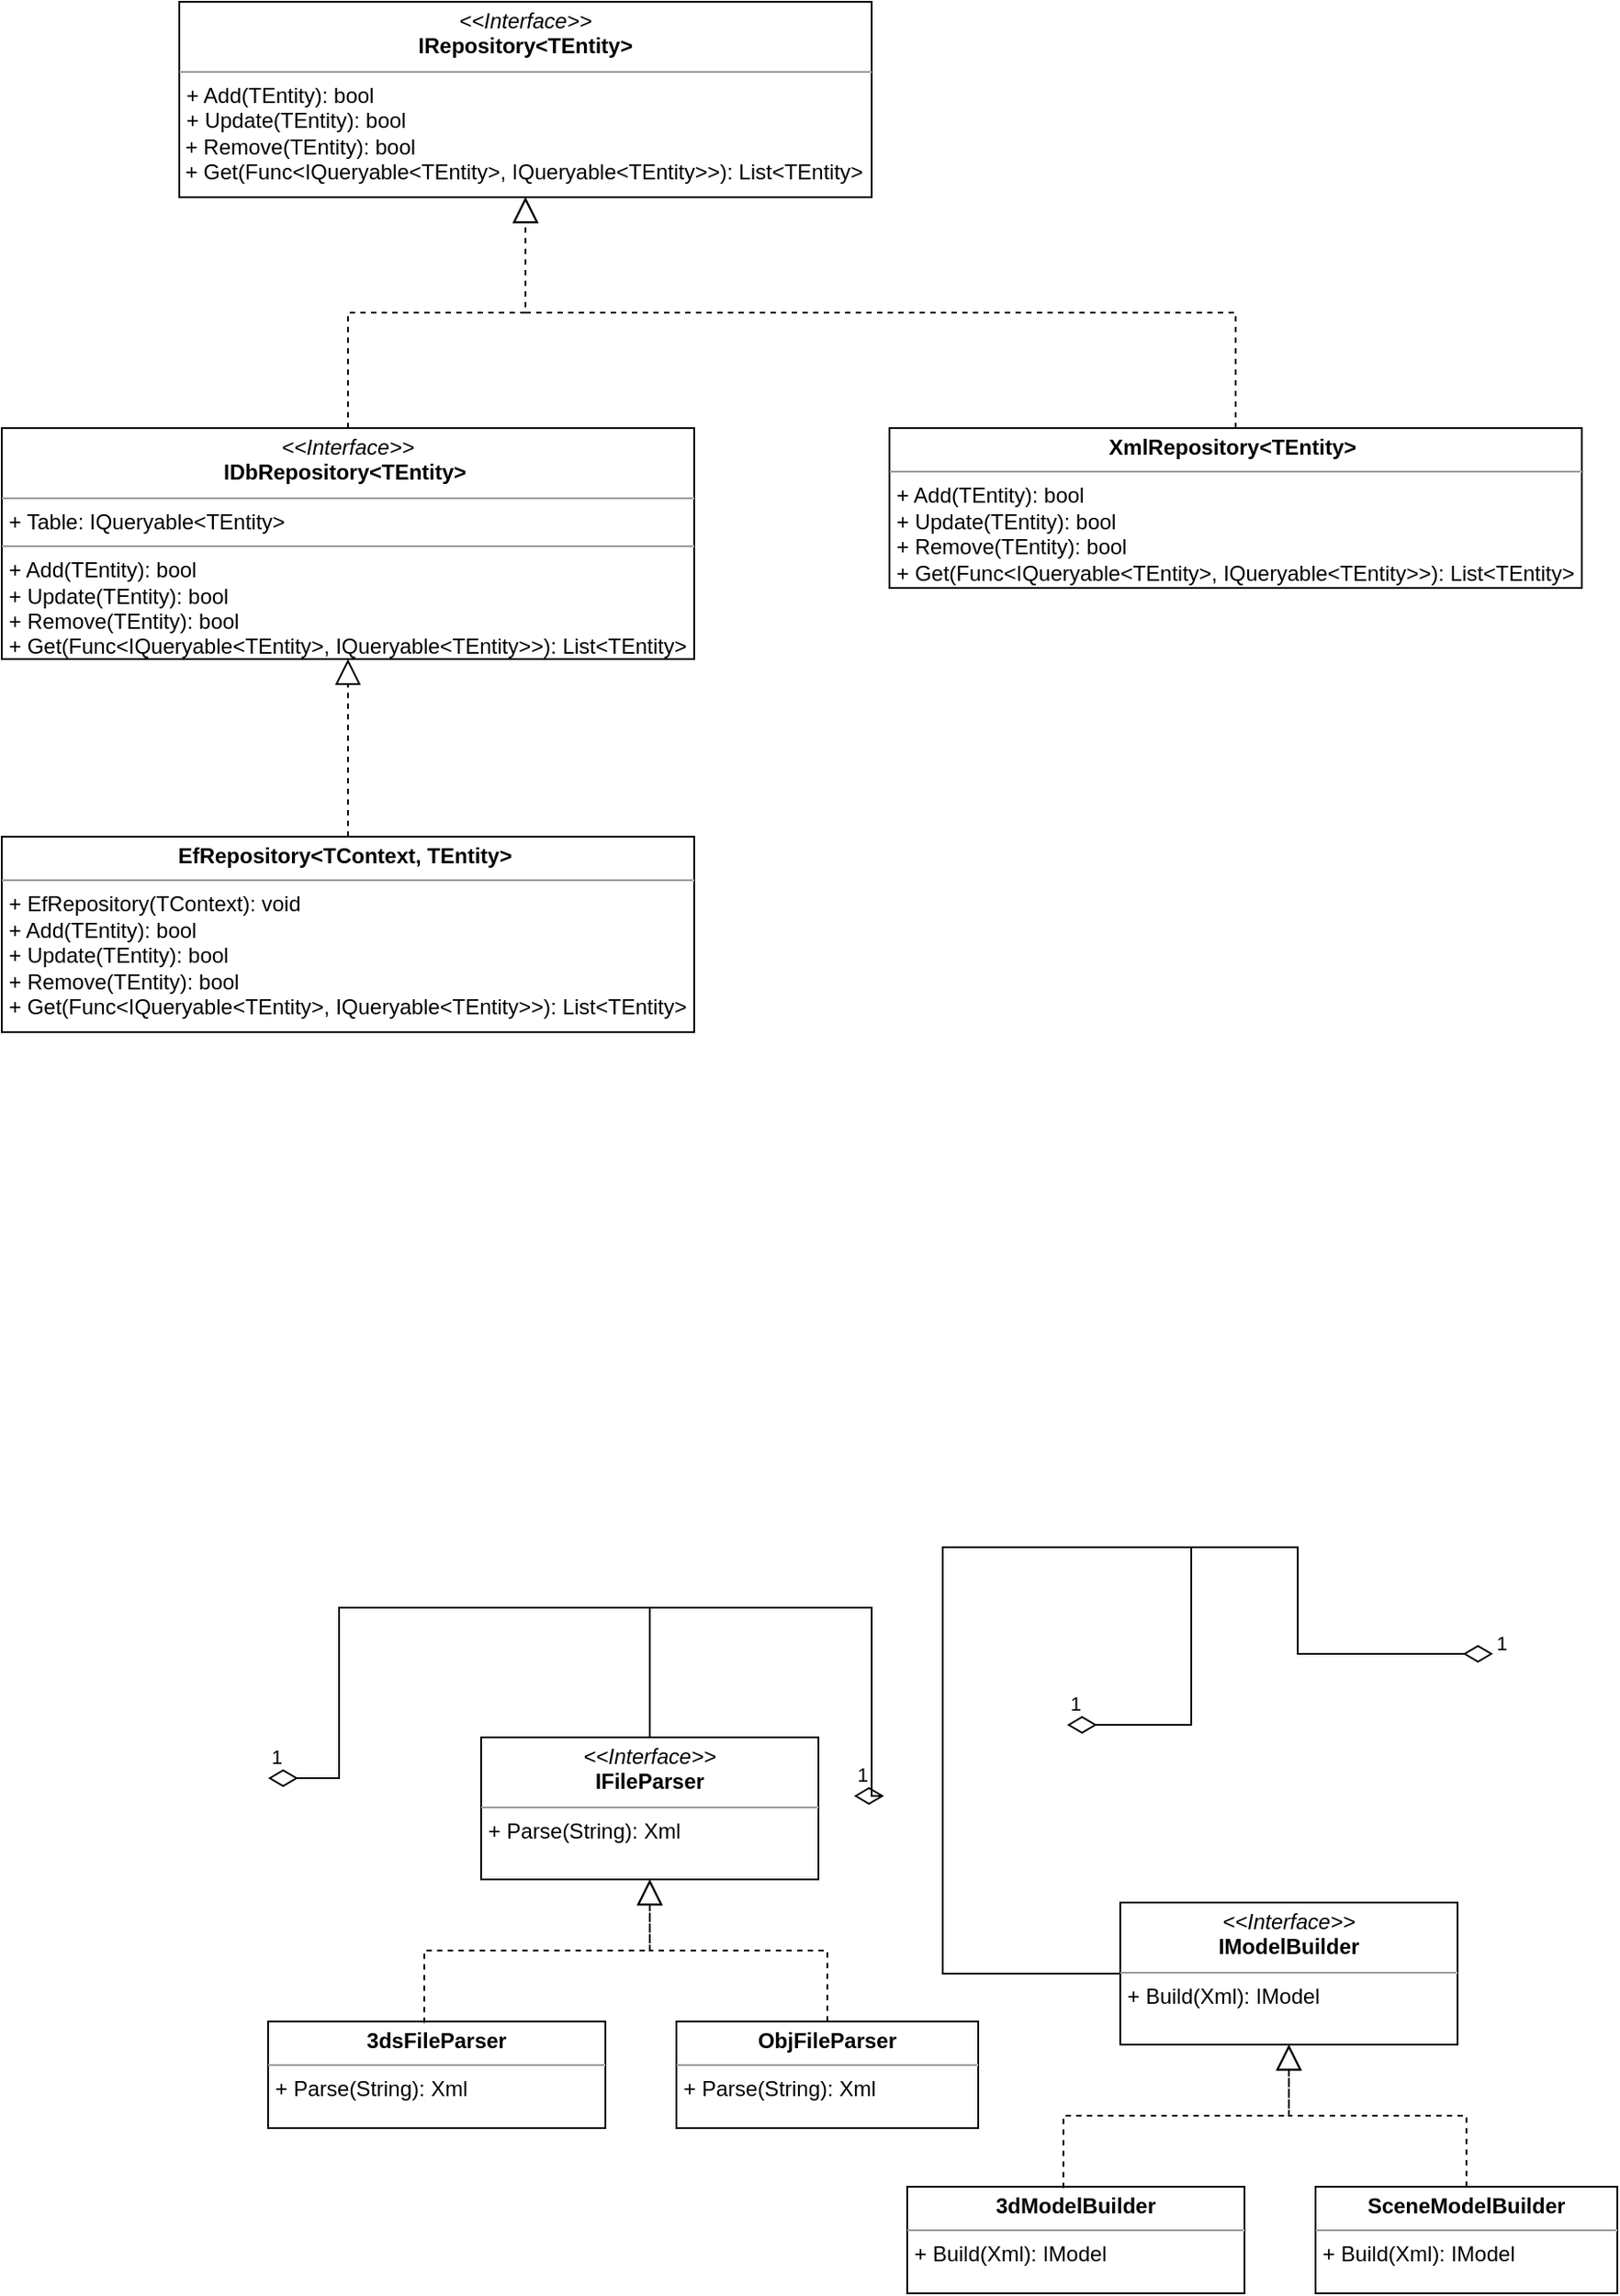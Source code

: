 <mxfile version="14.9.0" type="github" pages="2">
  <diagram id="AK-iGJzDlFNvxhwOBNrH" name="Repository">
    <mxGraphModel dx="868" dy="482" grid="1" gridSize="10" guides="1" tooltips="1" connect="1" arrows="1" fold="1" page="1" pageScale="1" pageWidth="1169" pageHeight="827" math="0" shadow="0">
      <root>
        <mxCell id="0" />
        <mxCell id="1" parent="0" />
        <mxCell id="6JdgwQuU5q2KGwENqL2I-1" value="&lt;p style=&quot;margin: 0px ; margin-top: 4px ; text-align: center&quot;&gt;&lt;i&gt;&amp;lt;&amp;lt;Interface&amp;gt;&amp;gt;&lt;/i&gt;&lt;br&gt;&lt;b&gt;IRepository&amp;lt;TEntity&amp;gt;&lt;/b&gt;&lt;br&gt;&lt;/p&gt;&lt;hr size=&quot;1&quot;&gt;&lt;p style=&quot;margin: 0px ; margin-left: 4px&quot;&gt;+ Add(TEntity): bool&lt;br&gt;&lt;/p&gt;&lt;p style=&quot;margin: 0px ; margin-left: 4px&quot;&gt;&lt;span&gt;+ Update(TEntity): bool&lt;/span&gt;&lt;br&gt;&lt;/p&gt;&lt;p style=&quot;margin: 0px ; margin-left: 4px&quot;&gt;&lt;/p&gt;&amp;nbsp;+ Remove(TEntity): bool&lt;br&gt;&amp;nbsp;+ Get(Func&amp;lt;IQueryable&amp;lt;TEntity&amp;gt;, IQueryable&amp;lt;TEntity&amp;gt;&amp;gt;): List&amp;lt;TEntity&amp;gt;&amp;nbsp;" style="verticalAlign=top;align=left;overflow=fill;fontSize=12;fontFamily=Helvetica;html=1;" parent="1" vertex="1">
          <mxGeometry x="200" y="80" width="390" height="110" as="geometry" />
        </mxCell>
        <mxCell id="6JdgwQuU5q2KGwENqL2I-5" value="&lt;p style=&quot;margin: 0px ; margin-top: 4px ; text-align: center&quot;&gt;&lt;b&gt;XmlRepository&amp;lt;TEntity&amp;gt;&amp;nbsp;&lt;/b&gt;&lt;br&gt;&lt;/p&gt;&lt;hr size=&quot;1&quot;&gt;&lt;p style=&quot;margin: 0px 0px 0px 4px&quot;&gt;+ Add(TEntity): bool&lt;br&gt;&lt;/p&gt;&lt;p style=&quot;margin: 0px 0px 0px 4px&quot;&gt;+ Update(TEntity): bool&lt;br&gt;&lt;/p&gt;&lt;p style=&quot;margin: 0px 0px 0px 4px&quot;&gt;&lt;/p&gt;&lt;p style=&quot;margin: 0px ; margin-left: 4px&quot;&gt;+ Remove(TEntity): bool&lt;br&gt;+ Get(Func&amp;lt;IQueryable&amp;lt;TEntity&amp;gt;, IQueryable&amp;lt;TEntity&amp;gt;&amp;gt;): List&amp;lt;TEntity&amp;gt;&lt;br&gt;&lt;/p&gt;" style="verticalAlign=top;align=left;overflow=fill;fontSize=12;fontFamily=Helvetica;html=1;" parent="1" vertex="1">
          <mxGeometry x="600" y="320" width="390" height="90" as="geometry" />
        </mxCell>
        <mxCell id="6JdgwQuU5q2KGwENqL2I-6" value="" style="endArrow=block;dashed=1;endFill=0;endSize=12;html=1;entryX=0.5;entryY=1;entryDx=0;entryDy=0;edgeStyle=orthogonalEdgeStyle;rounded=0;" parent="1" source="VGBqMwCMSt9ttKQkOgo9-5" target="6JdgwQuU5q2KGwENqL2I-1" edge="1">
          <mxGeometry width="160" relative="1" as="geometry">
            <mxPoint x="80" y="490" as="sourcePoint" />
            <mxPoint x="240" y="490" as="targetPoint" />
          </mxGeometry>
        </mxCell>
        <mxCell id="6JdgwQuU5q2KGwENqL2I-7" value="" style="endArrow=block;dashed=1;endFill=0;endSize=12;html=1;exitX=0.5;exitY=0;exitDx=0;exitDy=0;edgeStyle=orthogonalEdgeStyle;rounded=0;" parent="1" source="6JdgwQuU5q2KGwENqL2I-5" target="6JdgwQuU5q2KGwENqL2I-1" edge="1">
          <mxGeometry width="160" relative="1" as="geometry">
            <mxPoint x="250" y="481.04" as="sourcePoint" />
            <mxPoint x="447.03" y="400" as="targetPoint" />
          </mxGeometry>
        </mxCell>
        <mxCell id="xq73Ia8YPxoX5879JOja-1" value="&lt;p style=&quot;margin: 0px ; margin-top: 4px ; text-align: center&quot;&gt;&lt;i&gt;&amp;lt;&amp;lt;Interface&amp;gt;&amp;gt;&lt;/i&gt;&lt;br&gt;&lt;b&gt;IFileParser&lt;/b&gt;&lt;/p&gt;&lt;hr size=&quot;1&quot;&gt;&lt;p style=&quot;margin: 0px ; margin-left: 4px&quot;&gt;+ Parse(String): Xml&lt;br&gt;&lt;/p&gt;" style="verticalAlign=top;align=left;overflow=fill;fontSize=12;fontFamily=Helvetica;html=1;" parent="1" vertex="1">
          <mxGeometry x="370" y="1057" width="190" height="80" as="geometry" />
        </mxCell>
        <mxCell id="xq73Ia8YPxoX5879JOja-2" value="&lt;p style=&quot;margin: 0px ; margin-top: 4px ; text-align: center&quot;&gt;&lt;b&gt;3dsFileParser&lt;/b&gt;&lt;/p&gt;&lt;hr size=&quot;1&quot;&gt;&lt;p style=&quot;margin: 0px ; margin-left: 4px&quot;&gt;+ Parse(String): Xml&lt;br&gt;&lt;/p&gt;" style="verticalAlign=top;align=left;overflow=fill;fontSize=12;fontFamily=Helvetica;html=1;" parent="1" vertex="1">
          <mxGeometry x="250" y="1217" width="190" height="60" as="geometry" />
        </mxCell>
        <mxCell id="xq73Ia8YPxoX5879JOja-3" value="&lt;p style=&quot;outline: 0px ; margin: 4px 0px 0px ; text-align: center&quot;&gt;&lt;b style=&quot;outline: 0px&quot;&gt;ObjFileParser&lt;/b&gt;&lt;/p&gt;&lt;hr size=&quot;1&quot;&gt;&lt;p style=&quot;margin: 0px 0px 0px 4px&quot;&gt;+ Parse(String): Xml&lt;/p&gt;" style="verticalAlign=top;align=left;overflow=fill;fontSize=12;fontFamily=Helvetica;html=1;" parent="1" vertex="1">
          <mxGeometry x="480" y="1217" width="170" height="60" as="geometry" />
        </mxCell>
        <mxCell id="xq73Ia8YPxoX5879JOja-4" value="" style="endArrow=block;dashed=1;endFill=0;endSize=12;html=1;entryX=0.5;entryY=1;entryDx=0;entryDy=0;exitX=0.463;exitY=0.013;exitDx=0;exitDy=0;exitPerimeter=0;edgeStyle=orthogonalEdgeStyle;rounded=0;" parent="1" source="xq73Ia8YPxoX5879JOja-2" target="xq73Ia8YPxoX5879JOja-1" edge="1">
          <mxGeometry width="160" relative="1" as="geometry">
            <mxPoint x="250" y="1407" as="sourcePoint" />
            <mxPoint x="410" y="1407" as="targetPoint" />
          </mxGeometry>
        </mxCell>
        <mxCell id="xq73Ia8YPxoX5879JOja-5" value="" style="endArrow=block;dashed=1;endFill=0;endSize=12;html=1;exitX=0.5;exitY=0;exitDx=0;exitDy=0;edgeStyle=orthogonalEdgeStyle;rounded=0;" parent="1" source="xq73Ia8YPxoX5879JOja-3" target="xq73Ia8YPxoX5879JOja-1" edge="1">
          <mxGeometry width="160" relative="1" as="geometry">
            <mxPoint x="420" y="1398.04" as="sourcePoint" />
            <mxPoint x="617.03" y="1317" as="targetPoint" />
          </mxGeometry>
        </mxCell>
        <mxCell id="ouq7zTjCDgWqAzeL-4EP-1" value="&lt;p style=&quot;margin: 0px ; margin-top: 4px ; text-align: center&quot;&gt;&lt;i&gt;&amp;lt;&amp;lt;Interface&amp;gt;&amp;gt;&lt;/i&gt;&lt;br&gt;&lt;b&gt;IModelBuilder&lt;/b&gt;&lt;/p&gt;&lt;hr size=&quot;1&quot;&gt;&lt;p style=&quot;margin: 0px ; margin-left: 4px&quot;&gt;+ Build(Xml): IModel&lt;br&gt;&lt;/p&gt;" style="verticalAlign=top;align=left;overflow=fill;fontSize=12;fontFamily=Helvetica;html=1;" parent="1" vertex="1">
          <mxGeometry x="730" y="1150" width="190" height="80" as="geometry" />
        </mxCell>
        <mxCell id="ouq7zTjCDgWqAzeL-4EP-2" value="&lt;p style=&quot;margin: 0px ; margin-top: 4px ; text-align: center&quot;&gt;&lt;b&gt;3dModelBuilder&lt;/b&gt;&lt;/p&gt;&lt;hr size=&quot;1&quot;&gt;&lt;p style=&quot;margin: 0px ; margin-left: 4px&quot;&gt;+ Build(Xml): IModel&lt;br&gt;&lt;/p&gt;" style="verticalAlign=top;align=left;overflow=fill;fontSize=12;fontFamily=Helvetica;html=1;" parent="1" vertex="1">
          <mxGeometry x="610" y="1310" width="190" height="60" as="geometry" />
        </mxCell>
        <mxCell id="ouq7zTjCDgWqAzeL-4EP-3" value="&lt;p style=&quot;outline: 0px ; margin: 4px 0px 0px ; text-align: center&quot;&gt;&lt;b style=&quot;outline: 0px&quot;&gt;SceneModelBuilder&lt;/b&gt;&lt;/p&gt;&lt;hr size=&quot;1&quot;&gt;&lt;p style=&quot;margin: 0px 0px 0px 4px&quot;&gt;+ Build(Xml): IModel&lt;br&gt;&lt;/p&gt;" style="verticalAlign=top;align=left;overflow=fill;fontSize=12;fontFamily=Helvetica;html=1;" parent="1" vertex="1">
          <mxGeometry x="840" y="1310" width="170" height="60" as="geometry" />
        </mxCell>
        <mxCell id="ouq7zTjCDgWqAzeL-4EP-4" value="" style="endArrow=block;dashed=1;endFill=0;endSize=12;html=1;entryX=0.5;entryY=1;entryDx=0;entryDy=0;exitX=0.463;exitY=0.013;exitDx=0;exitDy=0;exitPerimeter=0;edgeStyle=orthogonalEdgeStyle;rounded=0;" parent="1" source="ouq7zTjCDgWqAzeL-4EP-2" target="ouq7zTjCDgWqAzeL-4EP-1" edge="1">
          <mxGeometry width="160" relative="1" as="geometry">
            <mxPoint x="610" y="1500" as="sourcePoint" />
            <mxPoint x="770" y="1500" as="targetPoint" />
          </mxGeometry>
        </mxCell>
        <mxCell id="ouq7zTjCDgWqAzeL-4EP-5" value="" style="endArrow=block;dashed=1;endFill=0;endSize=12;html=1;exitX=0.5;exitY=0;exitDx=0;exitDy=0;edgeStyle=orthogonalEdgeStyle;rounded=0;" parent="1" source="ouq7zTjCDgWqAzeL-4EP-3" target="ouq7zTjCDgWqAzeL-4EP-1" edge="1">
          <mxGeometry width="160" relative="1" as="geometry">
            <mxPoint x="780" y="1491.04" as="sourcePoint" />
            <mxPoint x="977.03" y="1410" as="targetPoint" />
          </mxGeometry>
        </mxCell>
        <mxCell id="W3vybs4YoK9HtLYrzw3h-2" value="1" style="endArrow=none;html=1;endSize=12;startArrow=diamondThin;startSize=14;startFill=0;edgeStyle=orthogonalEdgeStyle;align=left;verticalAlign=bottom;endFill=0;rounded=0;" parent="1" target="xq73Ia8YPxoX5879JOja-1" edge="1">
          <mxGeometry x="-1" y="3" relative="1" as="geometry">
            <mxPoint x="250" y="1080" as="sourcePoint" />
            <mxPoint x="640" y="1000" as="targetPoint" />
            <Array as="points">
              <mxPoint x="290" y="984" />
              <mxPoint x="465" y="984" />
            </Array>
          </mxGeometry>
        </mxCell>
        <mxCell id="W3vybs4YoK9HtLYrzw3h-3" value="1" style="endArrow=none;html=1;endSize=12;startArrow=diamondThin;startSize=14;startFill=0;edgeStyle=orthogonalEdgeStyle;align=left;verticalAlign=bottom;endFill=0;rounded=0;" parent="1" target="xq73Ia8YPxoX5879JOja-1" edge="1">
          <mxGeometry x="-1" y="3" relative="1" as="geometry">
            <mxPoint x="580" y="1090" as="sourcePoint" />
            <mxPoint x="475" y="980" as="targetPoint" />
            <Array as="points">
              <mxPoint x="590" y="984" />
              <mxPoint x="465" y="984" />
            </Array>
          </mxGeometry>
        </mxCell>
        <mxCell id="W3vybs4YoK9HtLYrzw3h-4" value="1" style="endArrow=none;html=1;endSize=12;startArrow=diamondThin;startSize=14;startFill=0;edgeStyle=orthogonalEdgeStyle;align=left;verticalAlign=bottom;endFill=0;rounded=0;entryX=0;entryY=0.5;entryDx=0;entryDy=0;" parent="1" target="ouq7zTjCDgWqAzeL-4EP-1" edge="1">
          <mxGeometry x="-1" y="3" relative="1" as="geometry">
            <mxPoint x="700" y="1050" as="sourcePoint" />
            <mxPoint x="485" y="990" as="targetPoint" />
            <Array as="points">
              <mxPoint x="770" y="1050" />
              <mxPoint x="770" y="950" />
              <mxPoint x="630" y="950" />
              <mxPoint x="630" y="1190" />
            </Array>
          </mxGeometry>
        </mxCell>
        <mxCell id="W3vybs4YoK9HtLYrzw3h-5" value="1" style="endArrow=none;html=1;endSize=12;startArrow=diamondThin;startSize=14;startFill=0;edgeStyle=orthogonalEdgeStyle;align=left;verticalAlign=bottom;endFill=0;rounded=0;" parent="1" target="ouq7zTjCDgWqAzeL-4EP-1" edge="1">
          <mxGeometry x="-1" y="3" relative="1" as="geometry">
            <mxPoint x="940" y="1010" as="sourcePoint" />
            <mxPoint x="740" y="1200" as="targetPoint" />
            <Array as="points">
              <mxPoint x="830" y="950" />
              <mxPoint x="630" y="950" />
              <mxPoint x="630" y="1190" />
            </Array>
          </mxGeometry>
        </mxCell>
        <mxCell id="VGBqMwCMSt9ttKQkOgo9-5" value="&lt;p style=&quot;margin: 0px ; margin-top: 4px ; text-align: center&quot;&gt;&lt;i&gt;&amp;lt;&amp;lt;Interface&amp;gt;&amp;gt;&lt;/i&gt;&lt;br&gt;&lt;b&gt;IDbRepository&amp;lt;TEntity&amp;gt;&amp;nbsp;&lt;/b&gt;&lt;br&gt;&lt;/p&gt;&lt;hr size=&quot;1&quot;&gt;&lt;p style=&quot;margin: 0px ; margin-left: 4px&quot;&gt;+ Table: IQueryable&amp;lt;TEntity&amp;gt;&amp;nbsp;&lt;br&gt;&lt;/p&gt;&lt;hr size=&quot;1&quot;&gt;&lt;p style=&quot;margin: 0px 0px 0px 4px&quot;&gt;+ Add(TEntity): bool&lt;br&gt;&lt;/p&gt;&lt;p style=&quot;outline: 0px ; margin: 0px 0px 0px 4px&quot;&gt;+ Update(TEntity): bool&lt;/p&gt;&lt;p style=&quot;margin: 0px 0px 0px 4px&quot;&gt;+ Remove(TEntity): bool&lt;/p&gt;&lt;p style=&quot;margin: 0px 0px 0px 4px&quot;&gt;+ Get(Func&amp;lt;IQueryable&amp;lt;TEntity&amp;gt;, IQueryable&amp;lt;TEntity&amp;gt;&amp;gt;): List&amp;lt;TEntity&amp;gt;&amp;nbsp;&lt;/p&gt;" style="verticalAlign=top;align=left;overflow=fill;fontSize=12;fontFamily=Helvetica;html=1;" parent="1" vertex="1">
          <mxGeometry x="100" y="320" width="390" height="130" as="geometry" />
        </mxCell>
        <mxCell id="VGBqMwCMSt9ttKQkOgo9-6" value="&lt;p style=&quot;margin: 0px ; margin-top: 4px ; text-align: center&quot;&gt;&lt;b&gt;EfRepository&amp;lt;TContext, TEntity&amp;gt;&amp;nbsp;&lt;/b&gt;&lt;br&gt;&lt;/p&gt;&lt;hr size=&quot;1&quot;&gt;&lt;p style=&quot;margin: 0px 0px 0px 4px&quot;&gt;+&amp;nbsp;EfRepository(TContext): void&lt;/p&gt;&lt;p style=&quot;margin: 0px 0px 0px 4px&quot;&gt;+ Add(TEntity): bool&lt;br&gt;&lt;/p&gt;&lt;p style=&quot;margin: 0px 0px 0px 4px&quot;&gt;+ Update(TEntity): bool&lt;br&gt;&lt;/p&gt;&lt;p style=&quot;margin: 0px 0px 0px 4px&quot;&gt;&lt;/p&gt;&lt;p style=&quot;margin: 0px ; margin-left: 4px&quot;&gt;+ Remove(TEntity): bool&lt;br&gt;+ Get(Func&amp;lt;IQueryable&amp;lt;TEntity&amp;gt;, IQueryable&amp;lt;TEntity&amp;gt;&amp;gt;): List&amp;lt;TEntity&amp;gt;&lt;br&gt;&lt;/p&gt;" style="verticalAlign=top;align=left;overflow=fill;fontSize=12;fontFamily=Helvetica;html=1;" parent="1" vertex="1">
          <mxGeometry x="100" y="550" width="390" height="110" as="geometry" />
        </mxCell>
        <mxCell id="VGBqMwCMSt9ttKQkOgo9-7" value="" style="endArrow=block;dashed=1;endFill=0;endSize=12;html=1;edgeStyle=orthogonalEdgeStyle;rounded=0;" parent="1" source="VGBqMwCMSt9ttKQkOgo9-6" target="VGBqMwCMSt9ttKQkOgo9-5" edge="1">
          <mxGeometry width="160" relative="1" as="geometry">
            <mxPoint x="305" y="330" as="sourcePoint" />
            <mxPoint x="405" y="200" as="targetPoint" />
          </mxGeometry>
        </mxCell>
      </root>
    </mxGraphModel>
  </diagram>
  <diagram id="s4SNmzAOuQfs6TTlEryH" name="Page-2">
    <mxGraphModel dx="2037" dy="482" grid="1" gridSize="10" guides="1" tooltips="1" connect="1" arrows="1" fold="1" page="1" pageScale="1" pageWidth="1169" pageHeight="827" math="0" shadow="0">
      <root>
        <mxCell id="svSCijLYjMoTOdasfPkZ-0" />
        <mxCell id="svSCijLYjMoTOdasfPkZ-1" parent="svSCijLYjMoTOdasfPkZ-0" />
        <mxCell id="svSCijLYjMoTOdasfPkZ-5" value="&lt;p style=&quot;margin: 0px ; margin-top: 4px ; text-align: center&quot;&gt;&lt;i&gt;&amp;lt;&amp;lt;Interface&amp;gt;&amp;gt;&lt;/i&gt;&lt;br&gt;&lt;b&gt;IDataProviderService&lt;/b&gt;&lt;/p&gt;&lt;hr size=&quot;1&quot;&gt;&lt;p style=&quot;margin: 0px ; margin-left: 4px&quot;&gt;&lt;/p&gt;&lt;p style=&quot;margin: 0px ; margin-left: 4px&quot;&gt;+ GetProvider(int): DataProvider&lt;/p&gt;&lt;p style=&quot;margin: 0px ; margin-left: 4px&quot;&gt;+ AddProvider(string): void&lt;/p&gt;&lt;p style=&quot;margin: 0px ; margin-left: 4px&quot;&gt;+ DeleteProvider(int): void&lt;/p&gt;&lt;p style=&quot;margin: 0px ; margin-left: 4px&quot;&gt;+ UpdateProvider(int, string): void&lt;/p&gt;&lt;p style=&quot;margin: 0px ; margin-left: 4px&quot;&gt;+ AddDataSoutceAttribute(int, int): void&lt;/p&gt;&lt;p style=&quot;margin: 0px ; margin-left: 4px&quot;&gt;+ AddFieldAttribute(int, int): void&lt;/p&gt;&lt;p style=&quot;margin: 0px 0px 0px 4px&quot;&gt;+ DeleteDataSoutceAttribute(int, int): void&lt;/p&gt;&lt;p style=&quot;margin: 0px 0px 0px 4px&quot;&gt;+ DeleteFieldAttribute(int, int): void&lt;/p&gt;&lt;p style=&quot;margin: 0px ; margin-left: 4px&quot;&gt;&lt;br&gt;&lt;/p&gt;" style="verticalAlign=top;align=left;overflow=fill;fontSize=12;fontFamily=Helvetica;html=1;" vertex="1" parent="svSCijLYjMoTOdasfPkZ-1">
          <mxGeometry x="-40" y="370" width="230" height="170" as="geometry" />
        </mxCell>
        <mxCell id="svSCijLYjMoTOdasfPkZ-6" value="&lt;p style=&quot;margin: 0px ; margin-top: 4px ; text-align: center&quot;&gt;&lt;i&gt;&amp;lt;&amp;lt;Interface&amp;gt;&amp;gt;&lt;/i&gt;&lt;br&gt;&lt;b&gt;IAttributeService&lt;/b&gt;&lt;/p&gt;&lt;hr size=&quot;1&quot;&gt;&lt;p style=&quot;margin: 0px ; margin-left: 4px&quot;&gt;&lt;/p&gt;&lt;p style=&quot;margin: 0px ; margin-left: 4px&quot;&gt;+ Add(Attribute): void&lt;br&gt;+ Delete(int): void&lt;/p&gt;&lt;p style=&quot;margin: 0px ; margin-left: 4px&quot;&gt;+ Update(Attribute): void&lt;/p&gt;&lt;p style=&quot;margin: 0px ; margin-left: 4px&quot;&gt;+ Get(id): Attribute&lt;/p&gt;&lt;p style=&quot;margin: 0px ; margin-left: 4px&quot;&gt;+ Get(): List&amp;lt;Attribute&amp;gt;&lt;br&gt;&lt;/p&gt;" style="verticalAlign=top;align=left;overflow=fill;fontSize=12;fontFamily=Helvetica;html=1;" vertex="1" parent="svSCijLYjMoTOdasfPkZ-1">
          <mxGeometry x="640" y="180" width="190" height="140" as="geometry" />
        </mxCell>
        <mxCell id="svSCijLYjMoTOdasfPkZ-15" value="&lt;p style=&quot;margin: 0px ; margin-top: 4px ; text-align: center&quot;&gt;&lt;b&gt;Attribute&lt;/b&gt;&lt;br&gt;&lt;/p&gt;&lt;hr size=&quot;1&quot;&gt;&lt;p style=&quot;margin: 0px ; margin-left: 4px&quot;&gt;+ Id: int&lt;br&gt;+ Name: string&lt;/p&gt;&lt;p style=&quot;margin: 0px ; margin-left: 4px&quot;&gt;+ Description: string&lt;/p&gt;&lt;p style=&quot;margin: 0px ; margin-left: 4px&quot;&gt;&lt;br&gt;&lt;/p&gt;" style="verticalAlign=top;align=left;overflow=fill;fontSize=12;fontFamily=Helvetica;html=1;" vertex="1" parent="svSCijLYjMoTOdasfPkZ-1">
          <mxGeometry x="340" y="205" width="190" height="90" as="geometry" />
        </mxCell>
        <mxCell id="svSCijLYjMoTOdasfPkZ-17" value="&lt;p style=&quot;margin: 0px ; margin-top: 4px ; text-align: center&quot;&gt;&lt;b&gt;DataProvider&lt;/b&gt;&lt;/p&gt;&lt;hr size=&quot;1&quot;&gt;&lt;p style=&quot;margin: 0px ; margin-left: 4px&quot;&gt;+ Id: int&lt;br&gt;+ Name: int&lt;/p&gt;&lt;p style=&quot;margin: 0px ; margin-left: 4px&quot;&gt;+ DataSourceAttributes: List&amp;lt;Attribute&amp;gt;&lt;/p&gt;&lt;p style=&quot;margin: 0px ; margin-left: 4px&quot;&gt;+ FieldAttributes: List&amp;lt;Attribute&amp;gt;&lt;/p&gt;&lt;hr size=&quot;1&quot;&gt;&lt;p style=&quot;margin: 0px ; margin-left: 4px&quot;&gt;&lt;br&gt;&lt;/p&gt;" style="verticalAlign=top;align=left;overflow=fill;fontSize=12;fontFamily=Helvetica;html=1;" vertex="1" parent="svSCijLYjMoTOdasfPkZ-1">
          <mxGeometry x="-45" y="190" width="240" height="120" as="geometry" />
        </mxCell>
        <mxCell id="svSCijLYjMoTOdasfPkZ-18" value="" style="endArrow=block;dashed=1;endFill=0;endSize=12;html=1;rounded=0;edgeStyle=orthogonalEdgeStyle;" edge="1" parent="svSCijLYjMoTOdasfPkZ-1" source="svSCijLYjMoTOdasfPkZ-22" target="svSCijLYjMoTOdasfPkZ-6">
          <mxGeometry width="160" relative="1" as="geometry">
            <mxPoint x="732.643" y="360" as="sourcePoint" />
            <mxPoint x="840" y="450" as="targetPoint" />
          </mxGeometry>
        </mxCell>
        <mxCell id="svSCijLYjMoTOdasfPkZ-21" value="1" style="endArrow=open;html=1;endSize=12;startArrow=diamondThin;startSize=14;startFill=0;edgeStyle=orthogonalEdgeStyle;align=left;verticalAlign=bottom;entryX=1;entryY=0.5;entryDx=0;entryDy=0;exitX=1;exitY=0.5;exitDx=0;exitDy=0;rounded=0;" edge="1" parent="svSCijLYjMoTOdasfPkZ-1" source="svSCijLYjMoTOdasfPkZ-22" target="svSCijLYjMoTOdasfPkZ-6">
          <mxGeometry x="-1" y="3" relative="1" as="geometry">
            <mxPoint x="630" y="510" as="sourcePoint" />
            <mxPoint x="790" y="510" as="targetPoint" />
            <Array as="points">
              <mxPoint x="1070" y="435" />
              <mxPoint x="1070" y="250" />
            </Array>
          </mxGeometry>
        </mxCell>
        <mxCell id="svSCijLYjMoTOdasfPkZ-22" value="&lt;p style=&quot;margin: 0px ; margin-top: 4px ; text-align: center&quot;&gt;&lt;b style=&quot;outline: 0px&quot;&gt;CacheAtributeService&lt;/b&gt;&lt;br&gt;&lt;/p&gt;&lt;hr size=&quot;1&quot;&gt;&lt;p style=&quot;margin: 0px ; margin-left: 4px&quot;&gt;&lt;/p&gt;&lt;p style=&quot;margin: 0px ; margin-left: 4px&quot;&gt;+ CacheAttributeService(IAttributeService, ICache): void&lt;br&gt;&lt;br&gt;&lt;/p&gt;" style="verticalAlign=top;align=left;overflow=fill;fontSize=12;fontFamily=Helvetica;html=1;" vertex="1" parent="svSCijLYjMoTOdasfPkZ-1">
          <mxGeometry x="730" y="400" width="310" height="70" as="geometry" />
        </mxCell>
        <mxCell id="svSCijLYjMoTOdasfPkZ-24" value="&lt;p style=&quot;margin: 0px ; margin-top: 4px ; text-align: center&quot;&gt;&lt;b style=&quot;outline: 0px&quot;&gt;AtributeService&lt;/b&gt;&lt;br&gt;&lt;/p&gt;&lt;hr size=&quot;1&quot;&gt;&lt;p style=&quot;margin: 0px ; margin-left: 4px&quot;&gt;&lt;/p&gt;&lt;p style=&quot;margin: 0px ; margin-left: 4px&quot;&gt;+ AttributeService(IRepository): void&lt;br&gt;&lt;br&gt;&lt;/p&gt;" style="verticalAlign=top;align=left;overflow=fill;fontSize=12;fontFamily=Helvetica;html=1;" vertex="1" parent="svSCijLYjMoTOdasfPkZ-1">
          <mxGeometry x="470" y="400" width="210" height="60" as="geometry" />
        </mxCell>
        <mxCell id="svSCijLYjMoTOdasfPkZ-25" value="" style="endArrow=block;dashed=1;endFill=0;endSize=12;html=1;exitX=0.5;exitY=0;exitDx=0;exitDy=0;edgeStyle=orthogonalEdgeStyle;rounded=0;" edge="1" parent="svSCijLYjMoTOdasfPkZ-1" source="svSCijLYjMoTOdasfPkZ-24" target="svSCijLYjMoTOdasfPkZ-6">
          <mxGeometry width="160" relative="1" as="geometry">
            <mxPoint x="732.643" y="360" as="sourcePoint" />
            <mxPoint x="840" y="450" as="targetPoint" />
            <Array as="points">
              <mxPoint x="575" y="360" />
              <mxPoint x="735" y="360" />
            </Array>
          </mxGeometry>
        </mxCell>
        <mxCell id="svSCijLYjMoTOdasfPkZ-26" value="&lt;p style=&quot;margin: 0px ; margin-top: 4px ; text-align: center&quot;&gt;&lt;b style=&quot;outline: 0px&quot;&gt;DataProviderService&lt;/b&gt;&lt;br&gt;&lt;/p&gt;&lt;hr size=&quot;1&quot;&gt;&lt;p style=&quot;margin: 0px ; margin-left: 4px&quot;&gt;&lt;/p&gt;&lt;p style=&quot;margin: 0px ; margin-left: 4px&quot;&gt;+ DataProviderService(IRepository, IAttributeService): void&lt;br&gt;&lt;br&gt;&lt;/p&gt;" style="verticalAlign=top;align=left;overflow=fill;fontSize=12;fontFamily=Helvetica;html=1;" vertex="1" parent="svSCijLYjMoTOdasfPkZ-1">
          <mxGeometry x="-260" y="600" width="320" height="60" as="geometry" />
        </mxCell>
        <mxCell id="svSCijLYjMoTOdasfPkZ-27" value="" style="endArrow=block;dashed=1;endFill=0;endSize=12;html=1;edgeStyle=orthogonalEdgeStyle;rounded=0;" edge="1" parent="svSCijLYjMoTOdasfPkZ-1" source="svSCijLYjMoTOdasfPkZ-26" target="svSCijLYjMoTOdasfPkZ-5">
          <mxGeometry width="160" relative="1" as="geometry">
            <mxPoint x="-214" y="430" as="sourcePoint" />
            <mxPoint x="70" y="600" as="targetPoint" />
            <Array as="points">
              <mxPoint x="-120" y="570" />
              <mxPoint x="75" y="570" />
            </Array>
          </mxGeometry>
        </mxCell>
        <mxCell id="svSCijLYjMoTOdasfPkZ-29" value="&lt;p style=&quot;margin: 0px ; margin-top: 4px ; text-align: center&quot;&gt;&lt;b style=&quot;outline: 0px&quot;&gt;CacheDataProviderService&lt;/b&gt;&lt;br&gt;&lt;/p&gt;&lt;hr size=&quot;1&quot;&gt;&lt;p style=&quot;margin: 0px ; margin-left: 4px&quot;&gt;&lt;/p&gt;&lt;p style=&quot;margin: 0px ; margin-left: 4px&quot;&gt;+ CacheDataProviderService(IDataProviderService, ICache): void&lt;br&gt;&lt;br&gt;&lt;/p&gt;" style="verticalAlign=top;align=left;overflow=fill;fontSize=12;fontFamily=Helvetica;html=1;" vertex="1" parent="svSCijLYjMoTOdasfPkZ-1">
          <mxGeometry x="100" y="600" width="360" height="60" as="geometry" />
        </mxCell>
        <mxCell id="svSCijLYjMoTOdasfPkZ-31" value="1" style="endArrow=open;html=1;endSize=12;startArrow=diamondThin;startSize=14;startFill=0;edgeStyle=orthogonalEdgeStyle;align=left;verticalAlign=bottom;rounded=0;" edge="1" parent="svSCijLYjMoTOdasfPkZ-1" source="svSCijLYjMoTOdasfPkZ-17" target="svSCijLYjMoTOdasfPkZ-15">
          <mxGeometry x="-1" y="3" relative="1" as="geometry">
            <mxPoint x="60" y="350" as="sourcePoint" />
            <mxPoint x="220" y="350" as="targetPoint" />
          </mxGeometry>
        </mxCell>
        <mxCell id="svSCijLYjMoTOdasfPkZ-32" value="" style="endArrow=open;endFill=1;endSize=12;html=1;edgeStyle=orthogonalEdgeStyle;rounded=0;" edge="1" parent="svSCijLYjMoTOdasfPkZ-1" source="svSCijLYjMoTOdasfPkZ-6" target="svSCijLYjMoTOdasfPkZ-15">
          <mxGeometry width="160" relative="1" as="geometry">
            <mxPoint x="160" y="290" as="sourcePoint" />
            <mxPoint x="320" y="290" as="targetPoint" />
          </mxGeometry>
        </mxCell>
        <mxCell id="svSCijLYjMoTOdasfPkZ-42" value="" style="endArrow=block;dashed=1;endFill=0;endSize=12;html=1;rounded=0;edgeStyle=orthogonalEdgeStyle;" edge="1" parent="svSCijLYjMoTOdasfPkZ-1" source="svSCijLYjMoTOdasfPkZ-29" target="svSCijLYjMoTOdasfPkZ-5">
          <mxGeometry width="160" relative="1" as="geometry">
            <mxPoint x="-240" y="410" as="sourcePoint" />
            <mxPoint x="70" y="650" as="targetPoint" />
          </mxGeometry>
        </mxCell>
        <mxCell id="svSCijLYjMoTOdasfPkZ-43" value="1" style="endArrow=open;html=1;endSize=12;startArrow=diamondThin;startSize=14;startFill=0;edgeStyle=orthogonalEdgeStyle;align=left;verticalAlign=bottom;rounded=0;" edge="1" parent="svSCijLYjMoTOdasfPkZ-1" source="svSCijLYjMoTOdasfPkZ-29" target="svSCijLYjMoTOdasfPkZ-5">
          <mxGeometry x="-1" y="3" relative="1" as="geometry">
            <mxPoint x="510" y="635" as="sourcePoint" />
            <mxPoint x="450" y="470" as="targetPoint" />
            <Array as="points">
              <mxPoint x="500" y="635" />
              <mxPoint x="500" y="490" />
            </Array>
          </mxGeometry>
        </mxCell>
        <mxCell id="svSCijLYjMoTOdasfPkZ-44" value="" style="endArrow=open;endFill=1;endSize=12;html=1;edgeStyle=orthogonalEdgeStyle;rounded=0;exitX=0.5;exitY=0;exitDx=0;exitDy=0;" edge="1" parent="svSCijLYjMoTOdasfPkZ-1" source="svSCijLYjMoTOdasfPkZ-5" target="svSCijLYjMoTOdasfPkZ-17">
          <mxGeometry width="160" relative="1" as="geometry">
            <mxPoint x="650" y="260" as="sourcePoint" />
            <mxPoint x="560" y="150" as="targetPoint" />
          </mxGeometry>
        </mxCell>
        <mxCell id="svSCijLYjMoTOdasfPkZ-46" value="&lt;p style=&quot;margin: 0px ; margin-top: 4px ; text-align: center&quot;&gt;&lt;b&gt;Field&lt;/b&gt;&lt;/p&gt;&lt;hr size=&quot;1&quot;&gt;&lt;p style=&quot;margin: 0px ; margin-left: 4px&quot;&gt;+ Id: int&lt;br&gt;+ Name: int&lt;/p&gt;&lt;p style=&quot;margin: 0px ; margin-left: 4px&quot;&gt;+ DataSourceId:int&lt;/p&gt;&lt;p style=&quot;margin: 0px ; margin-left: 4px&quot;&gt;+ DataType: DataType&lt;br&gt;&lt;/p&gt;&lt;p style=&quot;margin: 0px ; margin-left: 4px&quot;&gt;+ AttributeValus: List&amp;lt;AttributeValue&amp;gt;&lt;/p&gt;&lt;hr size=&quot;1&quot;&gt;&lt;p style=&quot;margin: 0px ; margin-left: 4px&quot;&gt;&lt;br&gt;&lt;/p&gt;" style="verticalAlign=top;align=left;overflow=fill;fontSize=12;fontFamily=Helvetica;html=1;" vertex="1" parent="svSCijLYjMoTOdasfPkZ-1">
          <mxGeometry x="-615" y="40" width="250" height="130" as="geometry" />
        </mxCell>
        <mxCell id="svSCijLYjMoTOdasfPkZ-47" value="&lt;p style=&quot;margin: 0px ; margin-top: 4px ; text-align: center&quot;&gt;&lt;i&gt;&amp;lt;&amp;lt;Interface&amp;gt;&amp;gt;&lt;/i&gt;&lt;br&gt;&lt;b&gt;IFiedService&lt;/b&gt;&lt;/p&gt;&lt;hr size=&quot;1&quot;&gt;&lt;p style=&quot;margin: 0px ; margin-left: 4px&quot;&gt;&lt;/p&gt;&lt;p style=&quot;margin: 0px ; margin-left: 4px&quot;&gt;+ GetField(int): Field&lt;/p&gt;&lt;p style=&quot;margin: 0px ; margin-left: 4px&quot;&gt;+ GetFieldsByDataSourceId(int): List&amp;lt;Field&amp;gt;&lt;br&gt;&lt;/p&gt;&lt;p style=&quot;margin: 0px ; margin-left: 4px&quot;&gt;+ AddField(Field): void&lt;/p&gt;&lt;p style=&quot;margin: 0px ; margin-left: 4px&quot;&gt;+ DeleteField(int): void&lt;/p&gt;&lt;p style=&quot;margin: 0px ; margin-left: 4px&quot;&gt;+ UpdateField(Field): void&lt;/p&gt;&lt;p style=&quot;margin: 0px ; margin-left: 4px&quot;&gt;+ AddAttributeValue(int, int, int, string): void&lt;/p&gt;&lt;p style=&quot;margin: 0px ; margin-left: 4px&quot;&gt;+ UpdateAttributeValue(int, int, int, string): void&lt;br&gt;&lt;/p&gt;&lt;p style=&quot;margin: 0px 0px 0px 4px&quot;&gt;+ DeleteAttributeValue(int, int, int): void&lt;br&gt;&lt;/p&gt;&lt;p style=&quot;margin: 0px ; margin-left: 4px&quot;&gt;&lt;br&gt;&lt;/p&gt;" style="verticalAlign=top;align=left;overflow=fill;fontSize=12;fontFamily=Helvetica;html=1;" vertex="1" parent="svSCijLYjMoTOdasfPkZ-1">
          <mxGeometry x="-620" y="240" width="260" height="170" as="geometry" />
        </mxCell>
        <mxCell id="svSCijLYjMoTOdasfPkZ-48" value="&lt;p style=&quot;margin: 0px ; margin-top: 4px ; text-align: center&quot;&gt;&lt;b style=&quot;outline: 0px&quot;&gt;FileService&lt;/b&gt;&lt;br&gt;&lt;/p&gt;&lt;hr size=&quot;1&quot;&gt;&lt;p style=&quot;margin: 0px ; margin-left: 4px&quot;&gt;&lt;/p&gt;&lt;p style=&quot;margin: 0px ; margin-left: 4px&quot;&gt;+ FileService(IRepository, IAttributeService): void&lt;br&gt;&lt;br&gt;&lt;/p&gt;" style="verticalAlign=top;align=left;overflow=fill;fontSize=12;fontFamily=Helvetica;html=1;" vertex="1" parent="svSCijLYjMoTOdasfPkZ-1">
          <mxGeometry x="-790" y="495" width="270" height="60" as="geometry" />
        </mxCell>
        <mxCell id="svSCijLYjMoTOdasfPkZ-50" value="&lt;p style=&quot;margin: 0px ; margin-top: 4px ; text-align: center&quot;&gt;&lt;b style=&quot;outline: 0px&quot;&gt;CacheFileService&lt;/b&gt;&lt;br&gt;&lt;/p&gt;&lt;hr size=&quot;1&quot;&gt;&lt;p style=&quot;margin: 0px ; margin-left: 4px&quot;&gt;&lt;/p&gt;&lt;p style=&quot;margin: 0px ; margin-left: 4px&quot;&gt;+ CacheFileService(IFileService, ICache): void&lt;br&gt;&lt;br&gt;&lt;/p&gt;" style="verticalAlign=top;align=left;overflow=fill;fontSize=12;fontFamily=Helvetica;html=1;" vertex="1" parent="svSCijLYjMoTOdasfPkZ-1">
          <mxGeometry x="-470" y="495" width="270" height="60" as="geometry" />
        </mxCell>
        <mxCell id="svSCijLYjMoTOdasfPkZ-51" value="" style="endArrow=block;dashed=1;endFill=0;endSize=12;html=1;rounded=0;edgeStyle=orthogonalEdgeStyle;" edge="1" parent="svSCijLYjMoTOdasfPkZ-1" source="svSCijLYjMoTOdasfPkZ-50" target="svSCijLYjMoTOdasfPkZ-47">
          <mxGeometry width="160" relative="1" as="geometry">
            <mxPoint x="-810" y="305" as="sourcePoint" />
            <mxPoint x="-495" y="435" as="targetPoint" />
          </mxGeometry>
        </mxCell>
        <mxCell id="svSCijLYjMoTOdasfPkZ-52" value="1" style="endArrow=open;html=1;endSize=12;startArrow=diamondThin;startSize=14;startFill=0;edgeStyle=orthogonalEdgeStyle;align=left;verticalAlign=bottom;rounded=0;" edge="1" parent="svSCijLYjMoTOdasfPkZ-1" source="svSCijLYjMoTOdasfPkZ-50" target="svSCijLYjMoTOdasfPkZ-47">
          <mxGeometry x="-1" y="3" relative="1" as="geometry">
            <mxPoint x="-60" y="530" as="sourcePoint" />
            <mxPoint x="-380" y="385" as="targetPoint" />
            <Array as="points">
              <mxPoint x="-140" y="530" />
              <mxPoint x="-140" y="325" />
            </Array>
          </mxGeometry>
        </mxCell>
        <mxCell id="svSCijLYjMoTOdasfPkZ-53" value="" style="endArrow=block;dashed=1;endFill=0;endSize=12;html=1;rounded=0;edgeStyle=orthogonalEdgeStyle;" edge="1" parent="svSCijLYjMoTOdasfPkZ-1" source="svSCijLYjMoTOdasfPkZ-48" target="svSCijLYjMoTOdasfPkZ-47">
          <mxGeometry width="160" relative="1" as="geometry">
            <mxPoint x="-810" y="305" as="sourcePoint" />
            <mxPoint x="-495" y="435" as="targetPoint" />
          </mxGeometry>
        </mxCell>
        <mxCell id="svSCijLYjMoTOdasfPkZ-54" value="" style="endArrow=open;endFill=1;endSize=12;html=1;edgeStyle=orthogonalEdgeStyle;rounded=0;" edge="1" parent="svSCijLYjMoTOdasfPkZ-1" source="svSCijLYjMoTOdasfPkZ-47" target="svSCijLYjMoTOdasfPkZ-46">
          <mxGeometry width="160" relative="1" as="geometry">
            <mxPoint x="85" y="380" as="sourcePoint" />
            <mxPoint x="85" y="320" as="targetPoint" />
          </mxGeometry>
        </mxCell>
        <mxCell id="svSCijLYjMoTOdasfPkZ-55" value="&lt;p style=&quot;margin: 0px ; margin-top: 4px ; text-align: center&quot;&gt;&lt;b&gt;AttributeValue&lt;/b&gt;&lt;br&gt;&lt;/p&gt;&lt;hr size=&quot;1&quot;&gt;&lt;p style=&quot;margin: 0px ; margin-left: 4px&quot;&gt;+ Id: int&lt;br&gt;+ Name: string&lt;/p&gt;&lt;p style=&quot;margin: 0px ; margin-left: 4px&quot;&gt;+ Description: string&lt;/p&gt;&lt;p style=&quot;margin: 0px ; margin-left: 4px&quot;&gt;+ Value: string&lt;/p&gt;&lt;p style=&quot;margin: 0px ; margin-left: 4px&quot;&gt;&lt;br&gt;&lt;/p&gt;" style="verticalAlign=top;align=left;overflow=fill;fontSize=12;fontFamily=Helvetica;html=1;" vertex="1" parent="svSCijLYjMoTOdasfPkZ-1">
          <mxGeometry x="340" y="60" width="190" height="90" as="geometry" />
        </mxCell>
        <mxCell id="svSCijLYjMoTOdasfPkZ-56" value="" style="endArrow=block;endSize=16;endFill=0;html=1;entryX=0.5;entryY=0;entryDx=0;entryDy=0;edgeStyle=orthogonalEdgeStyle;rounded=0;" edge="1" parent="svSCijLYjMoTOdasfPkZ-1" source="svSCijLYjMoTOdasfPkZ-55" target="svSCijLYjMoTOdasfPkZ-15">
          <mxGeometry width="160" relative="1" as="geometry">
            <mxPoint x="-40" y="90" as="sourcePoint" />
            <mxPoint x="120" y="90" as="targetPoint" />
          </mxGeometry>
        </mxCell>
        <mxCell id="svSCijLYjMoTOdasfPkZ-58" value="1" style="endArrow=open;html=1;endSize=12;startArrow=diamondThin;startSize=14;startFill=0;edgeStyle=orthogonalEdgeStyle;align=left;verticalAlign=bottom;rounded=0;" edge="1" parent="svSCijLYjMoTOdasfPkZ-1" source="svSCijLYjMoTOdasfPkZ-46" target="svSCijLYjMoTOdasfPkZ-55">
          <mxGeometry x="-1" y="3" relative="1" as="geometry">
            <mxPoint x="-290" y="104.5" as="sourcePoint" />
            <mxPoint x="-145" y="104.5" as="targetPoint" />
          </mxGeometry>
        </mxCell>
        <mxCell id="svSCijLYjMoTOdasfPkZ-59" value="&lt;p style=&quot;margin: 0px ; margin-top: 4px ; text-align: center&quot;&gt;&lt;b&gt;DataSource&lt;/b&gt;&lt;/p&gt;&lt;hr size=&quot;1&quot;&gt;&lt;p style=&quot;margin: 0px ; margin-left: 4px&quot;&gt;+ Id: int&lt;br&gt;+ Name: int&lt;/p&gt;&lt;p style=&quot;margin: 0px ; margin-left: 4px&quot;&gt;+ DataProviderId:int&lt;/p&gt;&lt;p style=&quot;margin: 0px ; margin-left: 4px&quot;&gt;+ Description: string&lt;br&gt;&lt;/p&gt;&lt;p style=&quot;margin: 0px ; margin-left: 4px&quot;&gt;+ AttributeValus: List&amp;lt;AttributeValue&amp;gt;&lt;/p&gt;&lt;hr size=&quot;1&quot;&gt;&lt;p style=&quot;margin: 0px ; margin-left: 4px&quot;&gt;&lt;br&gt;&lt;/p&gt;" style="verticalAlign=top;align=left;overflow=fill;fontSize=12;fontFamily=Helvetica;html=1;" vertex="1" parent="svSCijLYjMoTOdasfPkZ-1">
          <mxGeometry x="1275" y="40" width="250" height="130" as="geometry" />
        </mxCell>
        <mxCell id="svSCijLYjMoTOdasfPkZ-60" value="&lt;p style=&quot;margin: 0px ; margin-top: 4px ; text-align: center&quot;&gt;&lt;i&gt;&amp;lt;&amp;lt;Interface&amp;gt;&amp;gt;&lt;/i&gt;&lt;br&gt;&lt;b&gt;IDataSourceService&lt;/b&gt;&lt;/p&gt;&lt;hr size=&quot;1&quot;&gt;&lt;p style=&quot;margin: 0px ; margin-left: 4px&quot;&gt;&lt;/p&gt;&lt;p style=&quot;margin: 0px ; margin-left: 4px&quot;&gt;+ GetDataSource(int): DataSource&lt;/p&gt;&lt;p style=&quot;margin: 0px ; margin-left: 4px&quot;&gt;&lt;span&gt;+ AddDataSource(string, string, int): void&lt;/span&gt;&lt;br&gt;&lt;/p&gt;&lt;p style=&quot;margin: 0px ; margin-left: 4px&quot;&gt;+ DeleteDataSource(int): void&lt;/p&gt;&lt;p style=&quot;margin: 0px ; margin-left: 4px&quot;&gt;+ UpdateDataSource(DataSource): void&lt;/p&gt;&lt;p style=&quot;margin: 0px ; margin-left: 4px&quot;&gt;+ AddAttributeValue(int, int, int, string): void&lt;/p&gt;&lt;p style=&quot;margin: 0px ; margin-left: 4px&quot;&gt;+ UpdateAttributeValue(int, int, int, string): void&lt;br&gt;&lt;/p&gt;&lt;p style=&quot;margin: 0px 0px 0px 4px&quot;&gt;+ DeleteAttributeValue(int, int, int): void&lt;br&gt;&lt;/p&gt;&lt;p style=&quot;margin: 0px ; margin-left: 4px&quot;&gt;&lt;br&gt;&lt;/p&gt;" style="verticalAlign=top;align=left;overflow=fill;fontSize=12;fontFamily=Helvetica;html=1;" vertex="1" parent="svSCijLYjMoTOdasfPkZ-1">
          <mxGeometry x="1270" y="280" width="260" height="170" as="geometry" />
        </mxCell>
        <mxCell id="svSCijLYjMoTOdasfPkZ-61" value="&lt;p style=&quot;margin: 0px ; margin-top: 4px ; text-align: center&quot;&gt;&lt;b style=&quot;outline: 0px&quot;&gt;FileService&lt;/b&gt;&lt;br&gt;&lt;/p&gt;&lt;hr size=&quot;1&quot;&gt;&lt;p style=&quot;margin: 0px ; margin-left: 4px&quot;&gt;&lt;/p&gt;&lt;p style=&quot;margin: 0px ; margin-left: 4px&quot;&gt;+ FileService(IRepository, IAttributeService): void&lt;br&gt;&lt;br&gt;&lt;/p&gt;" style="verticalAlign=top;align=left;overflow=fill;fontSize=12;fontFamily=Helvetica;html=1;" vertex="1" parent="svSCijLYjMoTOdasfPkZ-1">
          <mxGeometry x="1100" y="535" width="270" height="60" as="geometry" />
        </mxCell>
        <mxCell id="svSCijLYjMoTOdasfPkZ-62" value="&lt;p style=&quot;margin: 0px ; margin-top: 4px ; text-align: center&quot;&gt;&lt;b style=&quot;outline: 0px&quot;&gt;CacheFileService&lt;/b&gt;&lt;br&gt;&lt;/p&gt;&lt;hr size=&quot;1&quot;&gt;&lt;p style=&quot;margin: 0px ; margin-left: 4px&quot;&gt;&lt;/p&gt;&lt;p style=&quot;margin: 0px ; margin-left: 4px&quot;&gt;+ CacheFileService(IFileService, ICache): void&lt;br&gt;&lt;br&gt;&lt;/p&gt;" style="verticalAlign=top;align=left;overflow=fill;fontSize=12;fontFamily=Helvetica;html=1;" vertex="1" parent="svSCijLYjMoTOdasfPkZ-1">
          <mxGeometry x="1420" y="535" width="270" height="60" as="geometry" />
        </mxCell>
        <mxCell id="svSCijLYjMoTOdasfPkZ-63" value="" style="endArrow=block;dashed=1;endFill=0;endSize=12;html=1;rounded=0;edgeStyle=orthogonalEdgeStyle;" edge="1" parent="svSCijLYjMoTOdasfPkZ-1" source="svSCijLYjMoTOdasfPkZ-62" target="svSCijLYjMoTOdasfPkZ-60">
          <mxGeometry width="160" relative="1" as="geometry">
            <mxPoint x="1080" y="345" as="sourcePoint" />
            <mxPoint x="1395" y="475" as="targetPoint" />
          </mxGeometry>
        </mxCell>
        <mxCell id="svSCijLYjMoTOdasfPkZ-64" value="1" style="endArrow=open;html=1;endSize=12;startArrow=diamondThin;startSize=14;startFill=0;edgeStyle=orthogonalEdgeStyle;align=left;verticalAlign=bottom;rounded=0;" edge="1" parent="svSCijLYjMoTOdasfPkZ-1" source="svSCijLYjMoTOdasfPkZ-62" target="svSCijLYjMoTOdasfPkZ-60">
          <mxGeometry x="-1" y="3" relative="1" as="geometry">
            <mxPoint x="1830" y="570" as="sourcePoint" />
            <mxPoint x="1510" y="425" as="targetPoint" />
            <Array as="points">
              <mxPoint x="1750" y="570" />
              <mxPoint x="1750" y="365" />
            </Array>
          </mxGeometry>
        </mxCell>
        <mxCell id="svSCijLYjMoTOdasfPkZ-65" value="" style="endArrow=block;dashed=1;endFill=0;endSize=12;html=1;rounded=0;edgeStyle=orthogonalEdgeStyle;" edge="1" parent="svSCijLYjMoTOdasfPkZ-1" source="svSCijLYjMoTOdasfPkZ-61" target="svSCijLYjMoTOdasfPkZ-60">
          <mxGeometry width="160" relative="1" as="geometry">
            <mxPoint x="1080" y="345" as="sourcePoint" />
            <mxPoint x="1395" y="475" as="targetPoint" />
          </mxGeometry>
        </mxCell>
        <mxCell id="svSCijLYjMoTOdasfPkZ-66" value="" style="endArrow=open;endFill=1;endSize=12;html=1;edgeStyle=orthogonalEdgeStyle;rounded=0;" edge="1" parent="svSCijLYjMoTOdasfPkZ-1" source="svSCijLYjMoTOdasfPkZ-60" target="svSCijLYjMoTOdasfPkZ-59">
          <mxGeometry width="160" relative="1" as="geometry">
            <mxPoint x="1975" y="420" as="sourcePoint" />
            <mxPoint x="1975" y="360" as="targetPoint" />
          </mxGeometry>
        </mxCell>
        <mxCell id="svSCijLYjMoTOdasfPkZ-67" value="1" style="endArrow=open;html=1;endSize=12;startArrow=diamondThin;startSize=14;startFill=0;edgeStyle=orthogonalEdgeStyle;align=left;verticalAlign=bottom;rounded=0;" edge="1" parent="svSCijLYjMoTOdasfPkZ-1" source="svSCijLYjMoTOdasfPkZ-59" target="svSCijLYjMoTOdasfPkZ-55">
          <mxGeometry x="-1" y="3" relative="1" as="geometry">
            <mxPoint x="1110" y="80" as="sourcePoint" />
            <mxPoint x="350" y="115" as="targetPoint" />
          </mxGeometry>
        </mxCell>
      </root>
    </mxGraphModel>
  </diagram>
</mxfile>
